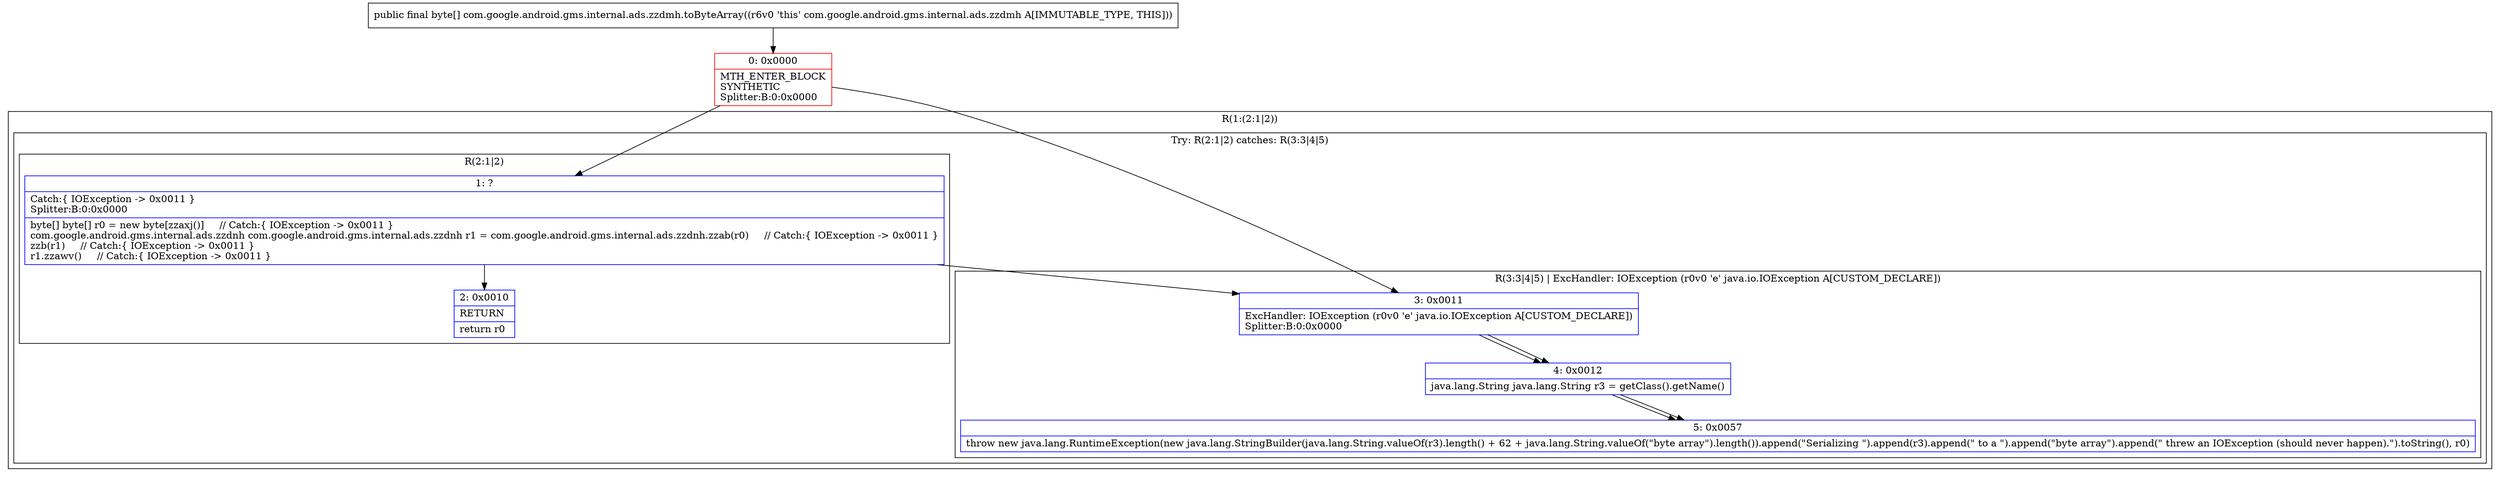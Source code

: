 digraph "CFG forcom.google.android.gms.internal.ads.zzdmh.toByteArray()[B" {
subgraph cluster_Region_1990194598 {
label = "R(1:(2:1|2))";
node [shape=record,color=blue];
subgraph cluster_TryCatchRegion_129804380 {
label = "Try: R(2:1|2) catches: R(3:3|4|5)";
node [shape=record,color=blue];
subgraph cluster_Region_245370570 {
label = "R(2:1|2)";
node [shape=record,color=blue];
Node_1 [shape=record,label="{1\:\ ?|Catch:\{ IOException \-\> 0x0011 \}\lSplitter:B:0:0x0000\l|byte[] byte[] r0 = new byte[zzaxj()]     \/\/ Catch:\{ IOException \-\> 0x0011 \}\lcom.google.android.gms.internal.ads.zzdnh com.google.android.gms.internal.ads.zzdnh r1 = com.google.android.gms.internal.ads.zzdnh.zzab(r0)     \/\/ Catch:\{ IOException \-\> 0x0011 \}\lzzb(r1)     \/\/ Catch:\{ IOException \-\> 0x0011 \}\lr1.zzawv()     \/\/ Catch:\{ IOException \-\> 0x0011 \}\l}"];
Node_2 [shape=record,label="{2\:\ 0x0010|RETURN\l|return r0\l}"];
}
subgraph cluster_Region_901520598 {
label = "R(3:3|4|5) | ExcHandler: IOException (r0v0 'e' java.io.IOException A[CUSTOM_DECLARE])\l";
node [shape=record,color=blue];
Node_3 [shape=record,label="{3\:\ 0x0011|ExcHandler: IOException (r0v0 'e' java.io.IOException A[CUSTOM_DECLARE])\lSplitter:B:0:0x0000\l}"];
Node_4 [shape=record,label="{4\:\ 0x0012|java.lang.String java.lang.String r3 = getClass().getName()\l}"];
Node_5 [shape=record,label="{5\:\ 0x0057|throw new java.lang.RuntimeException(new java.lang.StringBuilder(java.lang.String.valueOf(r3).length() + 62 + java.lang.String.valueOf(\"byte array\").length()).append(\"Serializing \").append(r3).append(\" to a \").append(\"byte array\").append(\" threw an IOException (should never happen).\").toString(), r0)\l}"];
}
}
}
subgraph cluster_Region_901520598 {
label = "R(3:3|4|5) | ExcHandler: IOException (r0v0 'e' java.io.IOException A[CUSTOM_DECLARE])\l";
node [shape=record,color=blue];
Node_3 [shape=record,label="{3\:\ 0x0011|ExcHandler: IOException (r0v0 'e' java.io.IOException A[CUSTOM_DECLARE])\lSplitter:B:0:0x0000\l}"];
Node_4 [shape=record,label="{4\:\ 0x0012|java.lang.String java.lang.String r3 = getClass().getName()\l}"];
Node_5 [shape=record,label="{5\:\ 0x0057|throw new java.lang.RuntimeException(new java.lang.StringBuilder(java.lang.String.valueOf(r3).length() + 62 + java.lang.String.valueOf(\"byte array\").length()).append(\"Serializing \").append(r3).append(\" to a \").append(\"byte array\").append(\" threw an IOException (should never happen).\").toString(), r0)\l}"];
}
Node_0 [shape=record,color=red,label="{0\:\ 0x0000|MTH_ENTER_BLOCK\lSYNTHETIC\lSplitter:B:0:0x0000\l}"];
MethodNode[shape=record,label="{public final byte[] com.google.android.gms.internal.ads.zzdmh.toByteArray((r6v0 'this' com.google.android.gms.internal.ads.zzdmh A[IMMUTABLE_TYPE, THIS])) }"];
MethodNode -> Node_0;
Node_1 -> Node_2;
Node_1 -> Node_3;
Node_3 -> Node_4;
Node_4 -> Node_5;
Node_3 -> Node_4;
Node_4 -> Node_5;
Node_0 -> Node_1;
Node_0 -> Node_3;
}

